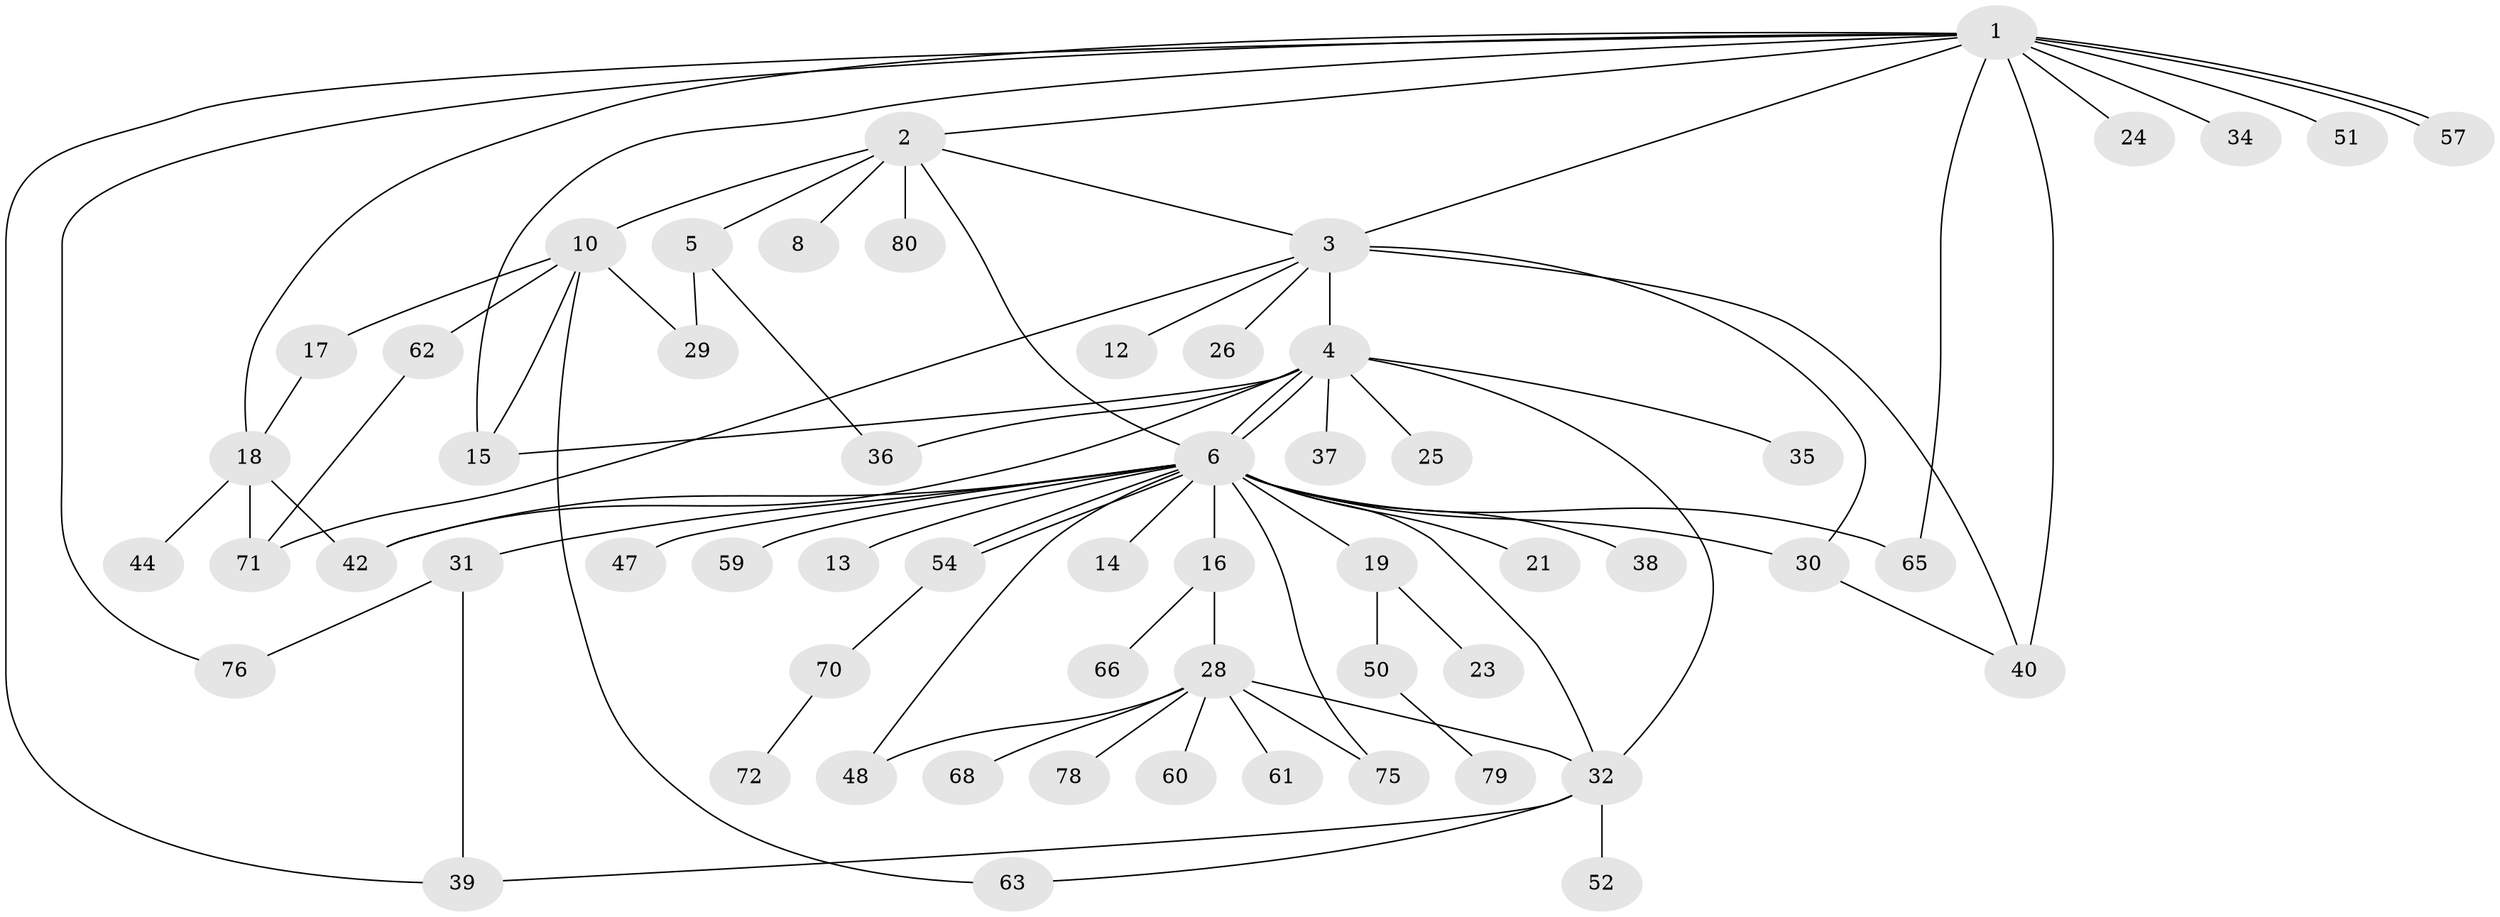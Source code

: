 // Generated by graph-tools (version 1.1) at 2025/51/02/27/25 19:51:58]
// undirected, 58 vertices, 83 edges
graph export_dot {
graph [start="1"]
  node [color=gray90,style=filled];
  1 [super="+11"];
  2 [super="+45"];
  3 [super="+9"];
  4 [super="+67"];
  5 [super="+27"];
  6 [super="+7"];
  8;
  10 [super="+56"];
  12;
  13 [super="+49"];
  14 [super="+77"];
  15;
  16 [super="+53"];
  17;
  18 [super="+22"];
  19 [super="+20"];
  21;
  23;
  24;
  25;
  26;
  28 [super="+74"];
  29;
  30 [super="+33"];
  31 [super="+46"];
  32 [super="+64"];
  34;
  35;
  36 [super="+43"];
  37;
  38;
  39 [super="+69"];
  40 [super="+41"];
  42;
  44;
  47 [super="+55"];
  48 [super="+58"];
  50;
  51;
  52;
  54;
  57;
  59;
  60;
  61;
  62;
  63;
  65;
  66;
  68;
  70;
  71 [super="+73"];
  72;
  75;
  76;
  78;
  79;
  80;
  1 -- 2;
  1 -- 3;
  1 -- 15;
  1 -- 18;
  1 -- 24;
  1 -- 34;
  1 -- 39;
  1 -- 40 [weight=2];
  1 -- 51;
  1 -- 57;
  1 -- 57;
  1 -- 65;
  1 -- 76;
  2 -- 5;
  2 -- 8;
  2 -- 10;
  2 -- 80;
  2 -- 6;
  2 -- 3;
  3 -- 4;
  3 -- 26;
  3 -- 12;
  3 -- 30 [weight=2];
  3 -- 40;
  3 -- 71;
  4 -- 6 [weight=3];
  4 -- 6;
  4 -- 15;
  4 -- 25;
  4 -- 35;
  4 -- 36;
  4 -- 37;
  4 -- 42;
  4 -- 32 [weight=2];
  5 -- 29;
  5 -- 36;
  6 -- 13 [weight=2];
  6 -- 14;
  6 -- 19;
  6 -- 48;
  6 -- 54;
  6 -- 54;
  6 -- 59;
  6 -- 65;
  6 -- 32;
  6 -- 38;
  6 -- 42;
  6 -- 75;
  6 -- 47;
  6 -- 16 [weight=2];
  6 -- 21;
  6 -- 30;
  6 -- 31 [weight=2];
  10 -- 15;
  10 -- 17;
  10 -- 29;
  10 -- 62;
  10 -- 63;
  16 -- 28;
  16 -- 66;
  17 -- 18;
  18 -- 42;
  18 -- 71;
  18 -- 44;
  19 -- 23;
  19 -- 50;
  28 -- 60;
  28 -- 61;
  28 -- 68;
  28 -- 78;
  28 -- 32;
  28 -- 75;
  28 -- 48;
  30 -- 40;
  31 -- 76;
  31 -- 39;
  32 -- 52;
  32 -- 63;
  32 -- 39;
  50 -- 79;
  54 -- 70;
  62 -- 71;
  70 -- 72;
}

